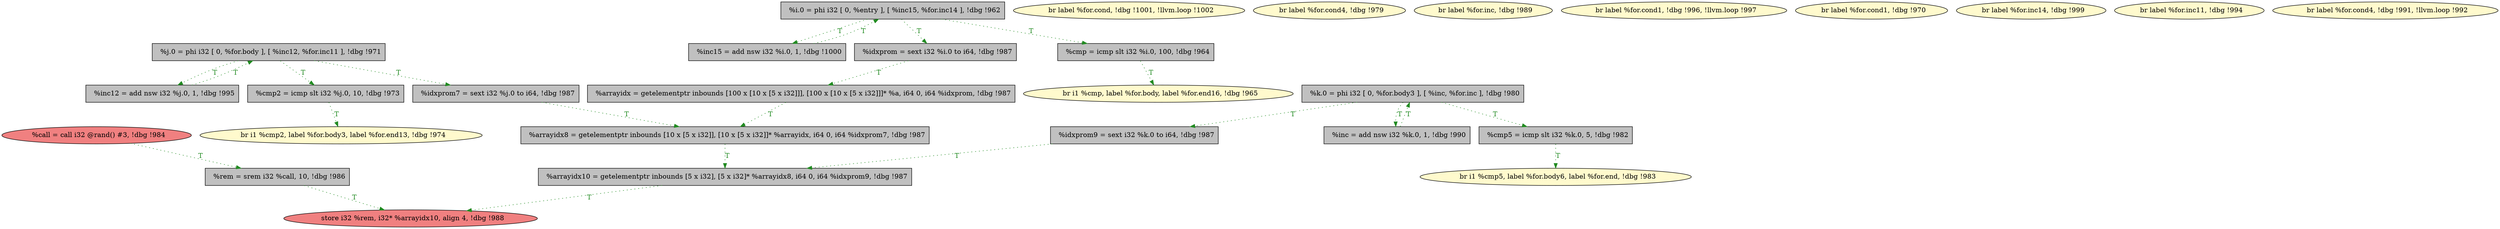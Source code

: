
digraph G {


node557 [fillcolor=lightcoral,label="  %call = call i32 @rand() #3, !dbg !984",shape=ellipse,style=filled ]
node556 [fillcolor=grey,label="  %cmp5 = icmp slt i32 %k.0, 5, !dbg !982",shape=rectangle,style=filled ]
node554 [fillcolor=grey,label="  %j.0 = phi i32 [ 0, %for.body ], [ %inc12, %for.inc11 ], !dbg !971",shape=rectangle,style=filled ]
node553 [fillcolor=lemonchiffon,label="  br label %for.cond, !dbg !1001, !llvm.loop !1002",shape=ellipse,style=filled ]
node552 [fillcolor=lightcoral,label="  store i32 %rem, i32* %arrayidx10, align 4, !dbg !988",shape=ellipse,style=filled ]
node555 [fillcolor=lemonchiffon,label="  br label %for.cond4, !dbg !979",shape=ellipse,style=filled ]
node551 [fillcolor=grey,label="  %inc15 = add nsw i32 %i.0, 1, !dbg !1000",shape=rectangle,style=filled ]
node550 [fillcolor=lemonchiffon,label="  br i1 %cmp5, label %for.body6, label %for.end, !dbg !983",shape=ellipse,style=filled ]
node549 [fillcolor=lemonchiffon,label="  br i1 %cmp2, label %for.body3, label %for.end13, !dbg !974",shape=ellipse,style=filled ]
node547 [fillcolor=grey,label="  %inc = add nsw i32 %k.0, 1, !dbg !990",shape=rectangle,style=filled ]
node536 [fillcolor=grey,label="  %cmp2 = icmp slt i32 %j.0, 10, !dbg !973",shape=rectangle,style=filled ]
node548 [fillcolor=grey,label="  %i.0 = phi i32 [ 0, %entry ], [ %inc15, %for.inc14 ], !dbg !962",shape=rectangle,style=filled ]
node534 [fillcolor=grey,label="  %idxprom7 = sext i32 %j.0 to i64, !dbg !987",shape=rectangle,style=filled ]
node537 [fillcolor=grey,label="  %rem = srem i32 %call, 10, !dbg !986",shape=rectangle,style=filled ]
node559 [fillcolor=grey,label="  %inc12 = add nsw i32 %j.0, 1, !dbg !995",shape=rectangle,style=filled ]
node533 [fillcolor=grey,label="  %arrayidx8 = getelementptr inbounds [10 x [5 x i32]], [10 x [5 x i32]]* %arrayidx, i64 0, i64 %idxprom7, !dbg !987",shape=rectangle,style=filled ]
node540 [fillcolor=lemonchiffon,label="  br label %for.inc, !dbg !989",shape=ellipse,style=filled ]
node532 [fillcolor=grey,label="  %idxprom9 = sext i32 %k.0 to i64, !dbg !987",shape=rectangle,style=filled ]
node538 [fillcolor=lemonchiffon,label="  br label %for.cond1, !dbg !996, !llvm.loop !997",shape=ellipse,style=filled ]
node539 [fillcolor=grey,label="  %k.0 = phi i32 [ 0, %for.body3 ], [ %inc, %for.inc ], !dbg !980",shape=rectangle,style=filled ]
node541 [fillcolor=grey,label="  %idxprom = sext i32 %i.0 to i64, !dbg !987",shape=rectangle,style=filled ]
node531 [fillcolor=grey,label="  %arrayidx10 = getelementptr inbounds [5 x i32], [5 x i32]* %arrayidx8, i64 0, i64 %idxprom9, !dbg !987",shape=rectangle,style=filled ]
node535 [fillcolor=grey,label="  %arrayidx = getelementptr inbounds [100 x [10 x [5 x i32]]], [100 x [10 x [5 x i32]]]* %a, i64 0, i64 %idxprom, !dbg !987",shape=rectangle,style=filled ]
node542 [fillcolor=grey,label="  %cmp = icmp slt i32 %i.0, 100, !dbg !964",shape=rectangle,style=filled ]
node546 [fillcolor=lemonchiffon,label="  br i1 %cmp, label %for.body, label %for.end16, !dbg !965",shape=ellipse,style=filled ]
node543 [fillcolor=lemonchiffon,label="  br label %for.cond1, !dbg !970",shape=ellipse,style=filled ]
node544 [fillcolor=lemonchiffon,label="  br label %for.inc14, !dbg !999",shape=ellipse,style=filled ]
node558 [fillcolor=lemonchiffon,label="  br label %for.inc11, !dbg !994",shape=ellipse,style=filled ]
node545 [fillcolor=lemonchiffon,label="  br label %for.cond4, !dbg !991, !llvm.loop !992",shape=ellipse,style=filled ]

node542->node546 [style=dotted,color=forestgreen,label="T",fontcolor=forestgreen ]
node548->node551 [style=dotted,color=forestgreen,label="T",fontcolor=forestgreen ]
node548->node542 [style=dotted,color=forestgreen,label="T",fontcolor=forestgreen ]
node539->node556 [style=dotted,color=forestgreen,label="T",fontcolor=forestgreen ]
node536->node549 [style=dotted,color=forestgreen,label="T",fontcolor=forestgreen ]
node554->node559 [style=dotted,color=forestgreen,label="T",fontcolor=forestgreen ]
node537->node552 [style=dotted,color=forestgreen,label="T",fontcolor=forestgreen ]
node551->node548 [style=dotted,color=forestgreen,label="T",fontcolor=forestgreen ]
node556->node550 [style=dotted,color=forestgreen,label="T",fontcolor=forestgreen ]
node547->node539 [style=dotted,color=forestgreen,label="T",fontcolor=forestgreen ]
node559->node554 [style=dotted,color=forestgreen,label="T",fontcolor=forestgreen ]
node557->node537 [style=dotted,color=forestgreen,label="T",fontcolor=forestgreen ]
node535->node533 [style=dotted,color=forestgreen,label="T",fontcolor=forestgreen ]
node533->node531 [style=dotted,color=forestgreen,label="T",fontcolor=forestgreen ]
node554->node534 [style=dotted,color=forestgreen,label="T",fontcolor=forestgreen ]
node554->node536 [style=dotted,color=forestgreen,label="T",fontcolor=forestgreen ]
node534->node533 [style=dotted,color=forestgreen,label="T",fontcolor=forestgreen ]
node539->node532 [style=dotted,color=forestgreen,label="T",fontcolor=forestgreen ]
node531->node552 [style=dotted,color=forestgreen,label="T",fontcolor=forestgreen ]
node548->node541 [style=dotted,color=forestgreen,label="T",fontcolor=forestgreen ]
node532->node531 [style=dotted,color=forestgreen,label="T",fontcolor=forestgreen ]
node541->node535 [style=dotted,color=forestgreen,label="T",fontcolor=forestgreen ]
node539->node547 [style=dotted,color=forestgreen,label="T",fontcolor=forestgreen ]


}
